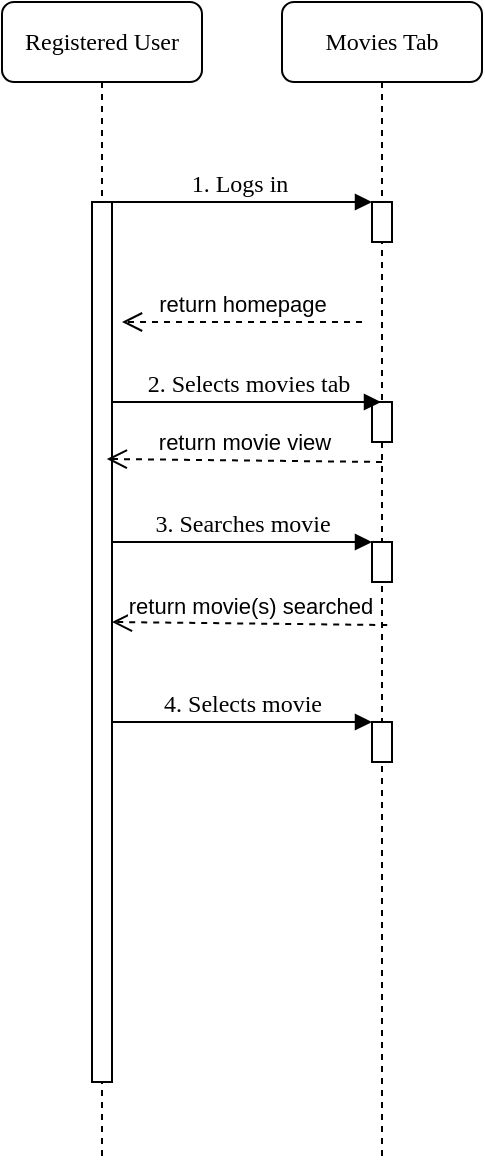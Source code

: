 <mxfile version="20.6.0" type="device"><diagram name="Page-1" id="13e1069c-82ec-6db2-03f1-153e76fe0fe0"><mxGraphModel dx="933" dy="479" grid="1" gridSize="10" guides="1" tooltips="1" connect="1" arrows="1" fold="1" page="1" pageScale="1" pageWidth="1100" pageHeight="850" background="none" math="0" shadow="0"><root><mxCell id="0"/><mxCell id="1" parent="0"/><mxCell id="7baba1c4bc27f4b0-2" value="Movies Tab" style="shape=umlLifeline;perimeter=lifelinePerimeter;whiteSpace=wrap;html=1;container=1;collapsible=0;recursiveResize=0;outlineConnect=0;rounded=1;shadow=0;comic=0;labelBackgroundColor=none;strokeWidth=1;fontFamily=Verdana;fontSize=12;align=center;" parent="1" vertex="1"><mxGeometry x="240" y="80" width="100" height="580" as="geometry"/></mxCell><mxCell id="7baba1c4bc27f4b0-10" value="" style="html=1;points=[];perimeter=orthogonalPerimeter;rounded=0;shadow=0;comic=0;labelBackgroundColor=none;strokeWidth=1;fontFamily=Verdana;fontSize=12;align=center;" parent="7baba1c4bc27f4b0-2" vertex="1"><mxGeometry x="45" y="100" width="10" height="20" as="geometry"/></mxCell><mxCell id="F6AVH7kDU0M2sRAvZq0q-5" value="" style="html=1;points=[];perimeter=orthogonalPerimeter;rounded=0;shadow=0;comic=0;labelBackgroundColor=none;strokeWidth=1;fontFamily=Verdana;fontSize=12;align=center;" parent="7baba1c4bc27f4b0-2" vertex="1"><mxGeometry x="45" y="200" width="10" height="20" as="geometry"/></mxCell><mxCell id="F6AVH7kDU0M2sRAvZq0q-7" value="" style="html=1;points=[];perimeter=orthogonalPerimeter;rounded=0;shadow=0;comic=0;labelBackgroundColor=none;strokeWidth=1;fontFamily=Verdana;fontSize=12;align=center;" parent="7baba1c4bc27f4b0-2" vertex="1"><mxGeometry x="45" y="270" width="10" height="20" as="geometry"/></mxCell><mxCell id="F6AVH7kDU0M2sRAvZq0q-11" value="" style="html=1;points=[];perimeter=orthogonalPerimeter;rounded=0;shadow=0;comic=0;labelBackgroundColor=none;strokeWidth=1;fontFamily=Verdana;fontSize=12;align=center;" parent="7baba1c4bc27f4b0-2" vertex="1"><mxGeometry x="45" y="360" width="10" height="20" as="geometry"/></mxCell><mxCell id="7baba1c4bc27f4b0-8" value="Registered User" style="shape=umlLifeline;perimeter=lifelinePerimeter;whiteSpace=wrap;html=1;container=1;collapsible=0;recursiveResize=0;outlineConnect=0;rounded=1;shadow=0;comic=0;labelBackgroundColor=none;strokeWidth=1;fontFamily=Verdana;fontSize=12;align=center;" parent="1" vertex="1"><mxGeometry x="100" y="80" width="100" height="580" as="geometry"/></mxCell><mxCell id="7baba1c4bc27f4b0-9" value="" style="html=1;points=[];perimeter=orthogonalPerimeter;rounded=0;shadow=0;comic=0;labelBackgroundColor=none;strokeWidth=1;fontFamily=Verdana;fontSize=12;align=center;" parent="7baba1c4bc27f4b0-8" vertex="1"><mxGeometry x="45" y="100" width="10" height="440" as="geometry"/></mxCell><mxCell id="F6AVH7kDU0M2sRAvZq0q-2" value="2. Selects movies tab" style="html=1;verticalAlign=bottom;endArrow=block;labelBackgroundColor=none;fontFamily=Verdana;fontSize=12;edgeStyle=elbowEdgeStyle;elbow=vertical;" parent="7baba1c4bc27f4b0-8" target="7baba1c4bc27f4b0-2" edge="1"><mxGeometry relative="1" as="geometry"><mxPoint x="55" y="200" as="sourcePoint"/><mxPoint x="170" y="200" as="targetPoint"/></mxGeometry></mxCell><mxCell id="F6AVH7kDU0M2sRAvZq0q-3" value="return movie view" style="html=1;verticalAlign=bottom;endArrow=open;dashed=1;endSize=8;rounded=0;entryX=0.74;entryY=0.292;entryDx=0;entryDy=0;entryPerimeter=0;" parent="7baba1c4bc27f4b0-8" target="7baba1c4bc27f4b0-9" edge="1"><mxGeometry relative="1" as="geometry"><mxPoint x="190" y="230" as="sourcePoint"/><mxPoint x="70" y="230" as="targetPoint"/></mxGeometry></mxCell><mxCell id="F6AVH7kDU0M2sRAvZq0q-4" value="3. Searches movie" style="html=1;verticalAlign=bottom;endArrow=block;entryX=0;entryY=0;labelBackgroundColor=none;fontFamily=Verdana;fontSize=12;edgeStyle=elbowEdgeStyle;elbow=vertical;" parent="7baba1c4bc27f4b0-8" edge="1"><mxGeometry relative="1" as="geometry"><mxPoint x="55" y="270" as="sourcePoint"/><mxPoint x="185" y="270" as="targetPoint"/></mxGeometry></mxCell><mxCell id="F6AVH7kDU0M2sRAvZq0q-8" value="return movie(s) searched" style="html=1;verticalAlign=bottom;endArrow=open;dashed=1;endSize=8;rounded=0;entryX=0.74;entryY=0.292;entryDx=0;entryDy=0;entryPerimeter=0;" parent="7baba1c4bc27f4b0-8" edge="1"><mxGeometry relative="1" as="geometry"><mxPoint x="192.6" y="311.52" as="sourcePoint"/><mxPoint x="55.0" y="310" as="targetPoint"/></mxGeometry></mxCell><mxCell id="F6AVH7kDU0M2sRAvZq0q-10" value="4. Selects movie" style="html=1;verticalAlign=bottom;endArrow=block;entryX=0;entryY=0;labelBackgroundColor=none;fontFamily=Verdana;fontSize=12;edgeStyle=elbowEdgeStyle;elbow=vertical;" parent="7baba1c4bc27f4b0-8" edge="1"><mxGeometry relative="1" as="geometry"><mxPoint x="55" y="360" as="sourcePoint"/><mxPoint x="185" y="360" as="targetPoint"/></mxGeometry></mxCell><mxCell id="7baba1c4bc27f4b0-11" value="1. Logs in&amp;nbsp;" style="html=1;verticalAlign=bottom;endArrow=block;entryX=0;entryY=0;labelBackgroundColor=none;fontFamily=Verdana;fontSize=12;edgeStyle=elbowEdgeStyle;elbow=vertical;" parent="1" source="7baba1c4bc27f4b0-9" target="7baba1c4bc27f4b0-10" edge="1"><mxGeometry relative="1" as="geometry"><mxPoint x="220" y="190" as="sourcePoint"/></mxGeometry></mxCell><mxCell id="F6AVH7kDU0M2sRAvZq0q-1" value="return homepage" style="html=1;verticalAlign=bottom;endArrow=open;dashed=1;endSize=8;rounded=0;" parent="1" edge="1"><mxGeometry relative="1" as="geometry"><mxPoint x="280" y="240" as="sourcePoint"/><mxPoint x="160" y="240" as="targetPoint"/></mxGeometry></mxCell></root></mxGraphModel></diagram></mxfile>